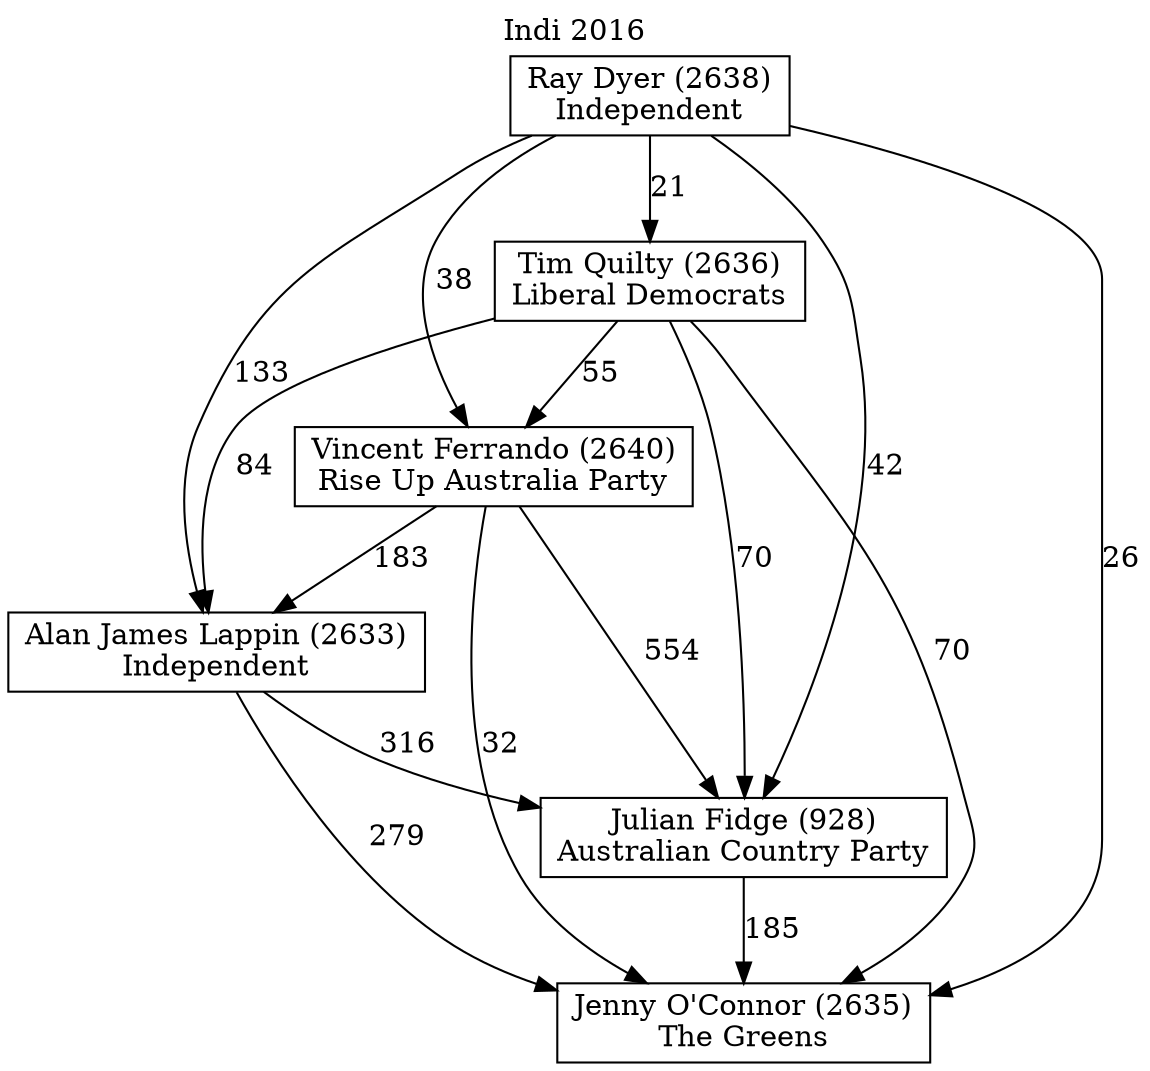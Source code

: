 // House preference flow
digraph "Jenny O'Connor (2635)_Indi_2016" {
	graph [label="Indi 2016" labelloc=t mclimit=10]
	node [shape=box]
	"Alan James Lappin (2633)" [label="Alan James Lappin (2633)
Independent"]
	"Julian Fidge (928)" [label="Julian Fidge (928)
Australian Country Party"]
	"Vincent Ferrando (2640)" [label="Vincent Ferrando (2640)
Rise Up Australia Party"]
	"Tim Quilty (2636)" [label="Tim Quilty (2636)
Liberal Democrats"]
	"Jenny O'Connor (2635)" [label="Jenny O'Connor (2635)
The Greens"]
	"Ray Dyer (2638)" [label="Ray Dyer (2638)
Independent"]
	"Alan James Lappin (2633)" -> "Jenny O'Connor (2635)" [label=279]
	"Ray Dyer (2638)" -> "Jenny O'Connor (2635)" [label=26]
	"Ray Dyer (2638)" -> "Julian Fidge (928)" [label=42]
	"Vincent Ferrando (2640)" -> "Alan James Lappin (2633)" [label=183]
	"Ray Dyer (2638)" -> "Vincent Ferrando (2640)" [label=38]
	"Ray Dyer (2638)" -> "Tim Quilty (2636)" [label=21]
	"Vincent Ferrando (2640)" -> "Julian Fidge (928)" [label=554]
	"Tim Quilty (2636)" -> "Julian Fidge (928)" [label=70]
	"Tim Quilty (2636)" -> "Alan James Lappin (2633)" [label=84]
	"Ray Dyer (2638)" -> "Alan James Lappin (2633)" [label=133]
	"Tim Quilty (2636)" -> "Jenny O'Connor (2635)" [label=70]
	"Tim Quilty (2636)" -> "Vincent Ferrando (2640)" [label=55]
	"Vincent Ferrando (2640)" -> "Jenny O'Connor (2635)" [label=32]
	"Alan James Lappin (2633)" -> "Julian Fidge (928)" [label=316]
	"Julian Fidge (928)" -> "Jenny O'Connor (2635)" [label=185]
}
